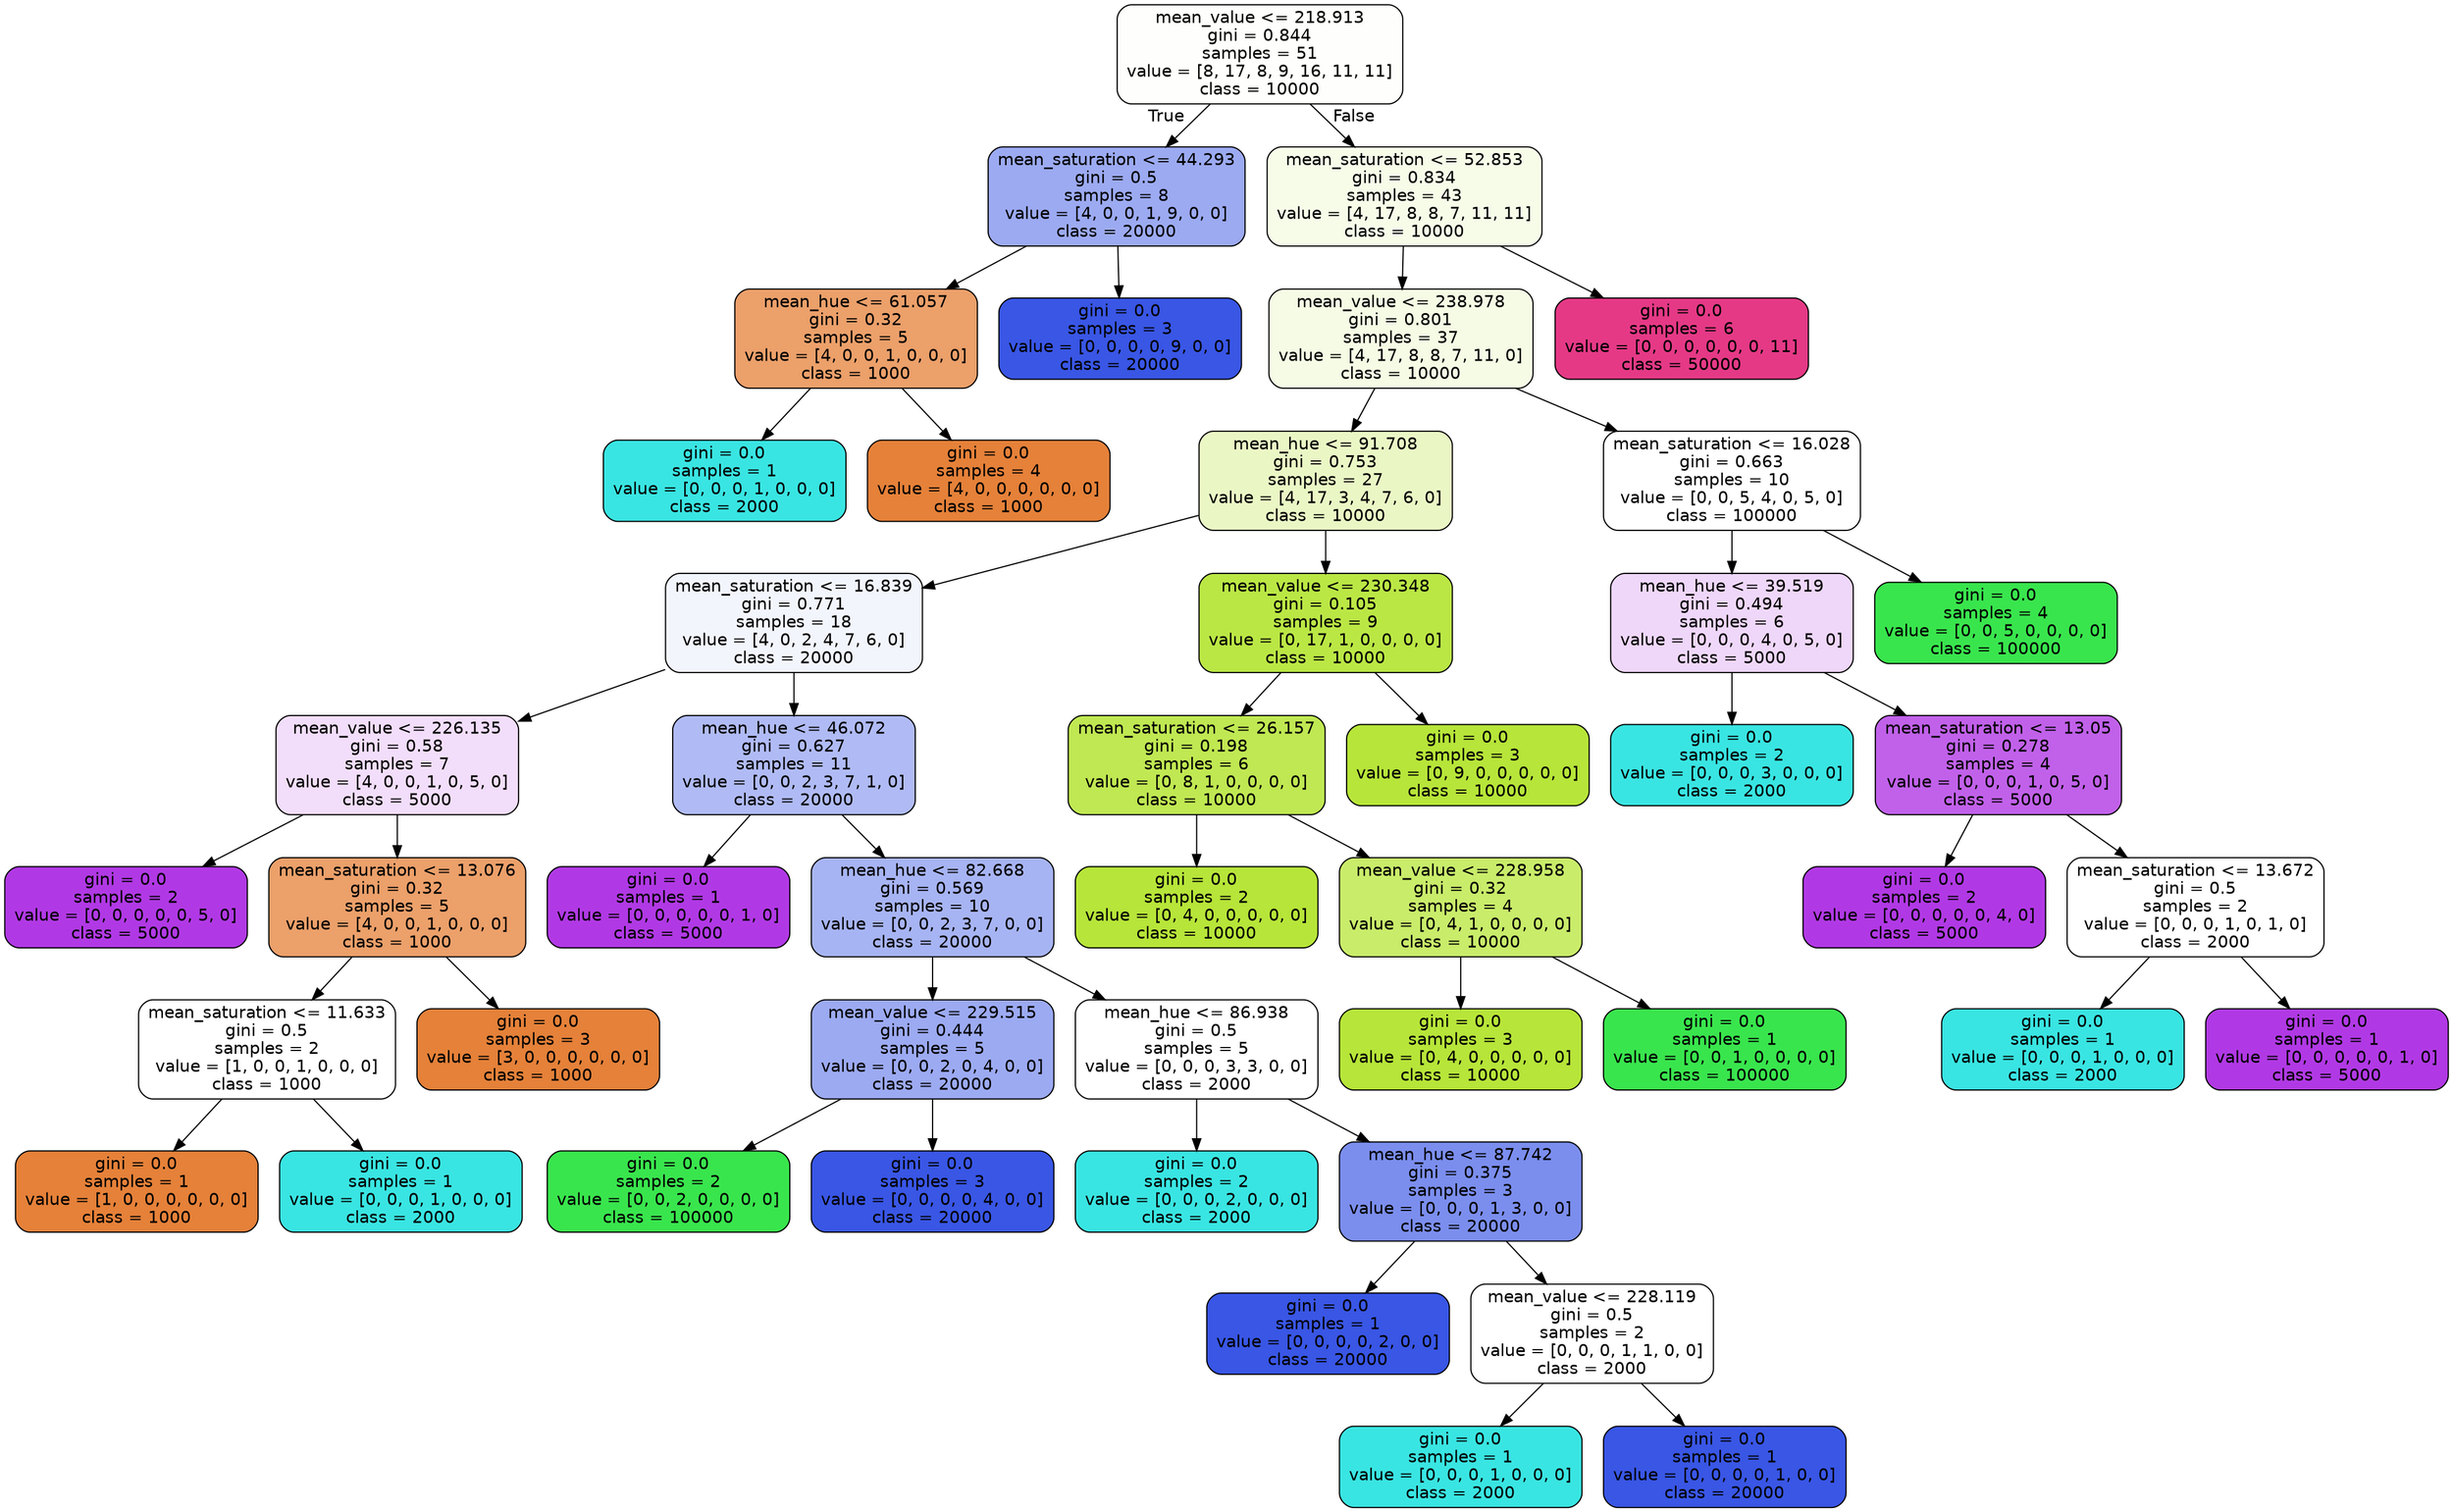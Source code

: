 digraph Tree {
node [shape=box, style="filled, rounded", color="black", fontname="helvetica"] ;
edge [fontname="helvetica"] ;
0 [label="mean_value <= 218.913\ngini = 0.844\nsamples = 51\nvalue = [8, 17, 8, 9, 16, 11, 11]\nclass = 10000", fillcolor="#fefffc"] ;
1 [label="mean_saturation <= 44.293\ngini = 0.5\nsamples = 8\nvalue = [4, 0, 0, 1, 9, 0, 0]\nclass = 20000", fillcolor="#9caaf2"] ;
0 -> 1 [labeldistance=2.5, labelangle=45, headlabel="True"] ;
2 [label="mean_hue <= 61.057\ngini = 0.32\nsamples = 5\nvalue = [4, 0, 0, 1, 0, 0, 0]\nclass = 1000", fillcolor="#eca06a"] ;
1 -> 2 ;
3 [label="gini = 0.0\nsamples = 1\nvalue = [0, 0, 0, 1, 0, 0, 0]\nclass = 2000", fillcolor="#39e5e2"] ;
2 -> 3 ;
4 [label="gini = 0.0\nsamples = 4\nvalue = [4, 0, 0, 0, 0, 0, 0]\nclass = 1000", fillcolor="#e58139"] ;
2 -> 4 ;
5 [label="gini = 0.0\nsamples = 3\nvalue = [0, 0, 0, 0, 9, 0, 0]\nclass = 20000", fillcolor="#3956e5"] ;
1 -> 5 ;
6 [label="mean_saturation <= 52.853\ngini = 0.834\nsamples = 43\nvalue = [4, 17, 8, 8, 7, 11, 11]\nclass = 10000", fillcolor="#f7fce9"] ;
0 -> 6 [labeldistance=2.5, labelangle=-45, headlabel="False"] ;
7 [label="mean_value <= 238.978\ngini = 0.801\nsamples = 37\nvalue = [4, 17, 8, 8, 7, 11, 0]\nclass = 10000", fillcolor="#f5fbe4"] ;
6 -> 7 ;
8 [label="mean_hue <= 91.708\ngini = 0.753\nsamples = 27\nvalue = [4, 17, 3, 4, 7, 6, 0]\nclass = 10000", fillcolor="#eaf7c5"] ;
7 -> 8 ;
9 [label="mean_saturation <= 16.839\ngini = 0.771\nsamples = 18\nvalue = [4, 0, 2, 4, 7, 6, 0]\nclass = 20000", fillcolor="#f3f5fd"] ;
8 -> 9 ;
10 [label="mean_value <= 226.135\ngini = 0.58\nsamples = 7\nvalue = [4, 0, 0, 1, 0, 5, 0]\nclass = 5000", fillcolor="#f2defb"] ;
9 -> 10 ;
11 [label="gini = 0.0\nsamples = 2\nvalue = [0, 0, 0, 0, 0, 5, 0]\nclass = 5000", fillcolor="#b139e5"] ;
10 -> 11 ;
12 [label="mean_saturation <= 13.076\ngini = 0.32\nsamples = 5\nvalue = [4, 0, 0, 1, 0, 0, 0]\nclass = 1000", fillcolor="#eca06a"] ;
10 -> 12 ;
13 [label="mean_saturation <= 11.633\ngini = 0.5\nsamples = 2\nvalue = [1, 0, 0, 1, 0, 0, 0]\nclass = 1000", fillcolor="#ffffff"] ;
12 -> 13 ;
14 [label="gini = 0.0\nsamples = 1\nvalue = [1, 0, 0, 0, 0, 0, 0]\nclass = 1000", fillcolor="#e58139"] ;
13 -> 14 ;
15 [label="gini = 0.0\nsamples = 1\nvalue = [0, 0, 0, 1, 0, 0, 0]\nclass = 2000", fillcolor="#39e5e2"] ;
13 -> 15 ;
16 [label="gini = 0.0\nsamples = 3\nvalue = [3, 0, 0, 0, 0, 0, 0]\nclass = 1000", fillcolor="#e58139"] ;
12 -> 16 ;
17 [label="mean_hue <= 46.072\ngini = 0.627\nsamples = 11\nvalue = [0, 0, 2, 3, 7, 1, 0]\nclass = 20000", fillcolor="#b0bbf5"] ;
9 -> 17 ;
18 [label="gini = 0.0\nsamples = 1\nvalue = [0, 0, 0, 0, 0, 1, 0]\nclass = 5000", fillcolor="#b139e5"] ;
17 -> 18 ;
19 [label="mean_hue <= 82.668\ngini = 0.569\nsamples = 10\nvalue = [0, 0, 2, 3, 7, 0, 0]\nclass = 20000", fillcolor="#a7b4f3"] ;
17 -> 19 ;
20 [label="mean_value <= 229.515\ngini = 0.444\nsamples = 5\nvalue = [0, 0, 2, 0, 4, 0, 0]\nclass = 20000", fillcolor="#9caaf2"] ;
19 -> 20 ;
21 [label="gini = 0.0\nsamples = 2\nvalue = [0, 0, 2, 0, 0, 0, 0]\nclass = 100000", fillcolor="#39e54d"] ;
20 -> 21 ;
22 [label="gini = 0.0\nsamples = 3\nvalue = [0, 0, 0, 0, 4, 0, 0]\nclass = 20000", fillcolor="#3956e5"] ;
20 -> 22 ;
23 [label="mean_hue <= 86.938\ngini = 0.5\nsamples = 5\nvalue = [0, 0, 0, 3, 3, 0, 0]\nclass = 2000", fillcolor="#ffffff"] ;
19 -> 23 ;
24 [label="gini = 0.0\nsamples = 2\nvalue = [0, 0, 0, 2, 0, 0, 0]\nclass = 2000", fillcolor="#39e5e2"] ;
23 -> 24 ;
25 [label="mean_hue <= 87.742\ngini = 0.375\nsamples = 3\nvalue = [0, 0, 0, 1, 3, 0, 0]\nclass = 20000", fillcolor="#7b8eee"] ;
23 -> 25 ;
26 [label="gini = 0.0\nsamples = 1\nvalue = [0, 0, 0, 0, 2, 0, 0]\nclass = 20000", fillcolor="#3956e5"] ;
25 -> 26 ;
27 [label="mean_value <= 228.119\ngini = 0.5\nsamples = 2\nvalue = [0, 0, 0, 1, 1, 0, 0]\nclass = 2000", fillcolor="#ffffff"] ;
25 -> 27 ;
28 [label="gini = 0.0\nsamples = 1\nvalue = [0, 0, 0, 1, 0, 0, 0]\nclass = 2000", fillcolor="#39e5e2"] ;
27 -> 28 ;
29 [label="gini = 0.0\nsamples = 1\nvalue = [0, 0, 0, 0, 1, 0, 0]\nclass = 20000", fillcolor="#3956e5"] ;
27 -> 29 ;
30 [label="mean_value <= 230.348\ngini = 0.105\nsamples = 9\nvalue = [0, 17, 1, 0, 0, 0, 0]\nclass = 10000", fillcolor="#bbe745"] ;
8 -> 30 ;
31 [label="mean_saturation <= 26.157\ngini = 0.198\nsamples = 6\nvalue = [0, 8, 1, 0, 0, 0, 0]\nclass = 10000", fillcolor="#c0e852"] ;
30 -> 31 ;
32 [label="gini = 0.0\nsamples = 2\nvalue = [0, 4, 0, 0, 0, 0, 0]\nclass = 10000", fillcolor="#b7e539"] ;
31 -> 32 ;
33 [label="mean_value <= 228.958\ngini = 0.32\nsamples = 4\nvalue = [0, 4, 1, 0, 0, 0, 0]\nclass = 10000", fillcolor="#c9ec6a"] ;
31 -> 33 ;
34 [label="gini = 0.0\nsamples = 3\nvalue = [0, 4, 0, 0, 0, 0, 0]\nclass = 10000", fillcolor="#b7e539"] ;
33 -> 34 ;
35 [label="gini = 0.0\nsamples = 1\nvalue = [0, 0, 1, 0, 0, 0, 0]\nclass = 100000", fillcolor="#39e54d"] ;
33 -> 35 ;
36 [label="gini = 0.0\nsamples = 3\nvalue = [0, 9, 0, 0, 0, 0, 0]\nclass = 10000", fillcolor="#b7e539"] ;
30 -> 36 ;
37 [label="mean_saturation <= 16.028\ngini = 0.663\nsamples = 10\nvalue = [0, 0, 5, 4, 0, 5, 0]\nclass = 100000", fillcolor="#ffffff"] ;
7 -> 37 ;
38 [label="mean_hue <= 39.519\ngini = 0.494\nsamples = 6\nvalue = [0, 0, 0, 4, 0, 5, 0]\nclass = 5000", fillcolor="#efd7fa"] ;
37 -> 38 ;
39 [label="gini = 0.0\nsamples = 2\nvalue = [0, 0, 0, 3, 0, 0, 0]\nclass = 2000", fillcolor="#39e5e2"] ;
38 -> 39 ;
40 [label="mean_saturation <= 13.05\ngini = 0.278\nsamples = 4\nvalue = [0, 0, 0, 1, 0, 5, 0]\nclass = 5000", fillcolor="#c161ea"] ;
38 -> 40 ;
41 [label="gini = 0.0\nsamples = 2\nvalue = [0, 0, 0, 0, 0, 4, 0]\nclass = 5000", fillcolor="#b139e5"] ;
40 -> 41 ;
42 [label="mean_saturation <= 13.672\ngini = 0.5\nsamples = 2\nvalue = [0, 0, 0, 1, 0, 1, 0]\nclass = 2000", fillcolor="#ffffff"] ;
40 -> 42 ;
43 [label="gini = 0.0\nsamples = 1\nvalue = [0, 0, 0, 1, 0, 0, 0]\nclass = 2000", fillcolor="#39e5e2"] ;
42 -> 43 ;
44 [label="gini = 0.0\nsamples = 1\nvalue = [0, 0, 0, 0, 0, 1, 0]\nclass = 5000", fillcolor="#b139e5"] ;
42 -> 44 ;
45 [label="gini = 0.0\nsamples = 4\nvalue = [0, 0, 5, 0, 0, 0, 0]\nclass = 100000", fillcolor="#39e54d"] ;
37 -> 45 ;
46 [label="gini = 0.0\nsamples = 6\nvalue = [0, 0, 0, 0, 0, 0, 11]\nclass = 50000", fillcolor="#e53986"] ;
6 -> 46 ;
}